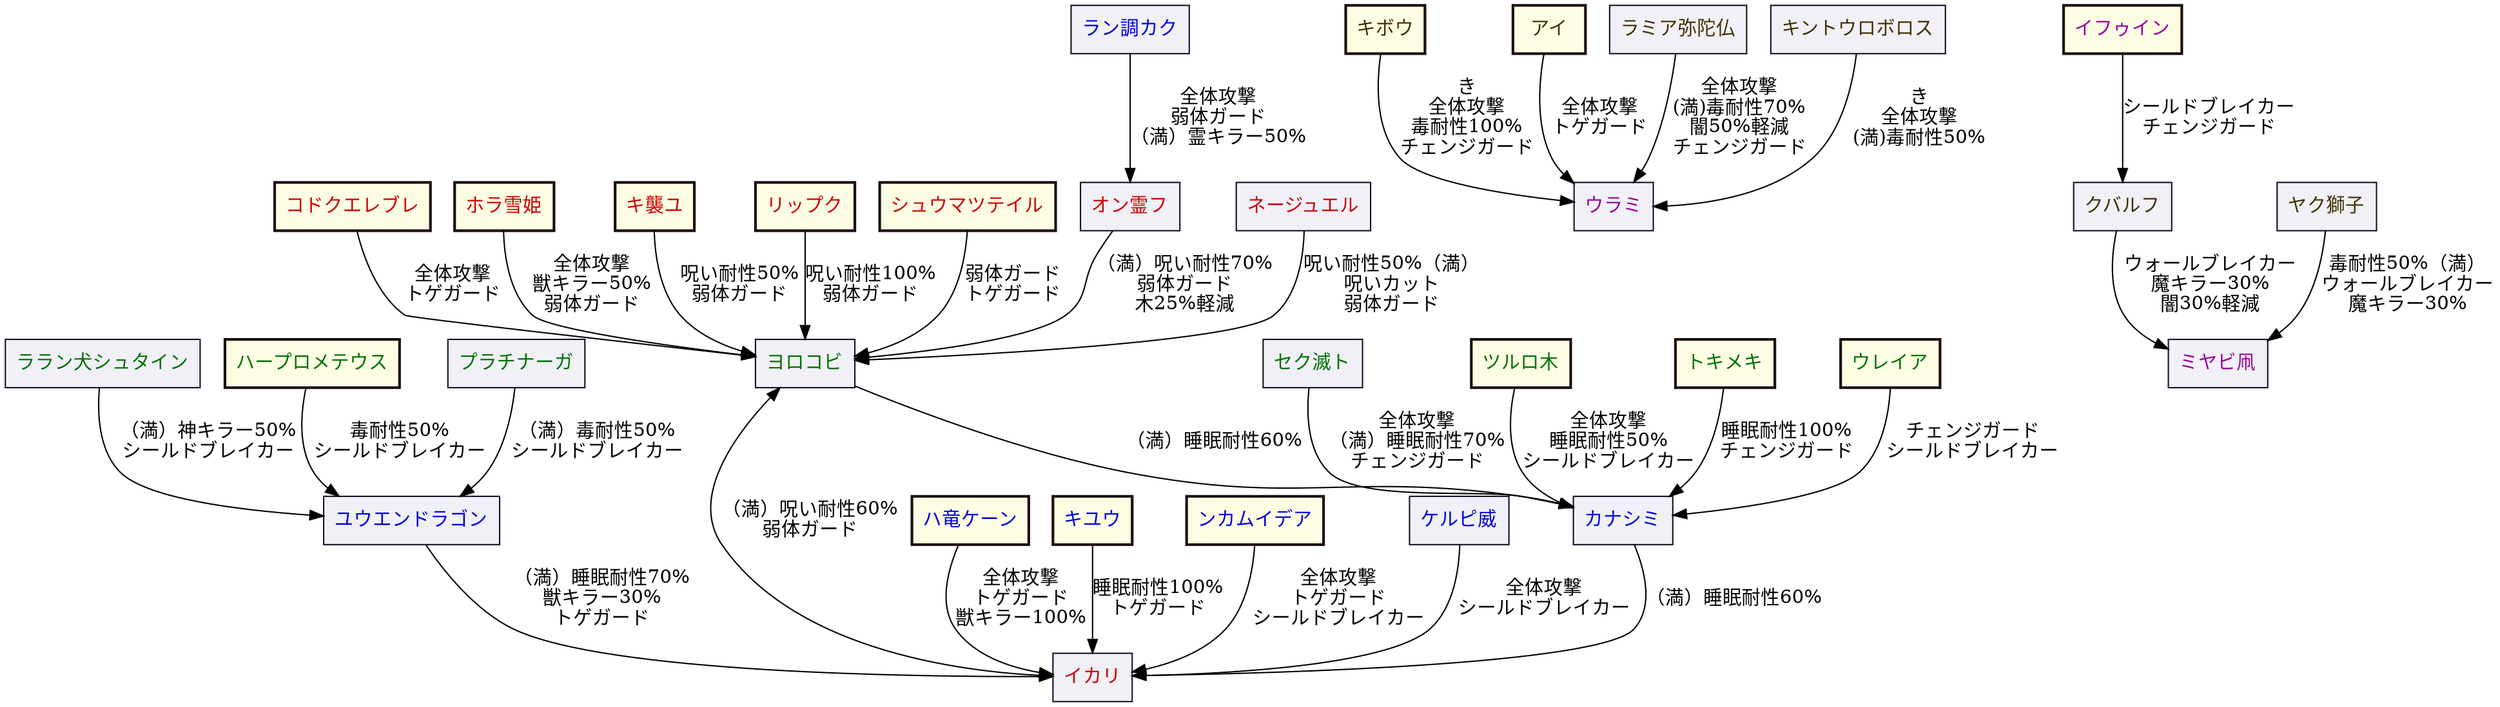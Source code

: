 digraph {
    // layout = circo;
    layout = dot;

    // settings for nodes
    node [ shape = box ];

    //-------------------------------------------------------
    // ガチャキャラ
    //-------------------------------------------------------

    // 設定
    node [ color="#1c0e0e" style="bold,filled" fillcolor="#fdfde4" ];

    kodoku [ label="コドクエレブレ" fontcolor="#cc0000" ];
    haryu [ label="ハ竜ケーン" fontcolor="#0000dd" ];
    tsururo [ label="ツルロ木" fontcolor="#007000" ];
    kibou [ label="キボウ" fontcolor="#403000" ];
    ai [ label="アイ" fontcolor="#403000" ];
    hapuro [ label="ハープロメテウス" fontcolor="#007000" ];
    tokime [ label="トキメキ" fontcolor="#007000" ];
    urei [ label="ウレイア" fontcolor="#007000" ];
    ifui [ label="イフゥイン" fontcolor="#990099" ];
    horayu [ label="ホラ雪姫" fontcolor="#cc0000" ];
    kiyu [ label="キユウ" fontcolor="#0000dd" ];
    nkamu [ label="ンカムイデア" fontcolor="#0000dd" ];
    kishuyu [ label="キ襲ユ" fontcolor="#cc0000" ];
    ripuku [ label="リップク" fontcolor="#cc0000" ];
    shumatsu [ label="シュウマツテイル" fontcolor="#cc0000" ];

    //-------------------------------------------------------
    // 上級15面キャラ
    //-------------------------------------------------------

    // 設定
    node [ color="#111122" style="solid,filled" fillcolor="#f0f0f6"];

    // marugo [ label="マルゴシアス" fontcolor="#cc0000" ];
    kerupi [ label="ケルピ威" fontcolor="#0000dd" ];
    sekume [ label="セク滅ト" fontcolor="#007000" ];
    ramia [ label="ラミア弥陀仏" fontcolor="#403000" ];
    // bihimo [ label="ビヒモスヤァ" fontcolor="#990099" ];

    //-------------------------------------------------------
    // 降臨キャラ
    //-------------------------------------------------------

    // 設定
    // node [ color="#111122" style="solid,filled" fillcolor="#f0f0f6"];

    kinto [ label="キントウロボロス" fontcolor="#403000" ];
    urami [ label="ウラミ" fontcolor="#990099" ];
    purachi [ label="プラチナーガ" fontcolor="#007000" ];
    yuen [ label="ユウエンドラゴン" fontcolor="#0000dd" ];
    raran [ label="ララン犬シュタイン" fontcolor="#007000" ];
    kanashi [ label="カナシミ" fontcolor="#0000dd" ];
    ikari [ label="イカリ" fontcolor="#cc0000" ];
    onryo [ label="オン霊フ" fontcolor="#cc0000" ];
    rancho [ label="ラン調カク" fontcolor="#0000dd" ];
    yoroko [ label="ヨロコビ" fontcolor="#007000" ];
    nejue [ label="ネージュエル" fontcolor="#cc0000" ];
    kubaru [ label="クバルフ" fontcolor="#403000" ];
    yakushi [ label="ヤク獅子" fontcolor="#403000" ];
    miyabi [ label="ミヤビ凧" fontcolor="#990099" ];

    //-------------------------------------------------------
    // ガチャキャラ適正
    //-------------------------------------------------------

    haryu -> ikari [ label="全体攻撃\nトゲガード\n獣キラー100%" ];
    tsururo -> kanashi [ label="全体攻撃\n睡眠耐性50%\nシールドブレイカー" ];
    kibou -> urami [ label="き\n全体攻撃\n毒耐性100%\nチェンジガード" ];
    ai -> urami [ label="全体攻撃\nトゲガード" ];
    hapuro -> yuen [ label="毒耐性50%\nシールドブレイカー" ];
    tokime -> kanashi [ label="睡眠耐性100%\nチェンジガード" ];
    urei -> kanashi [ label="チェンジガード\nシールドブレイカー" ];
    kiyu -> ikari [ label="睡眠耐性100%\nトゲガード" ];
    nkamu -> ikari [ label="全体攻撃\nトゲガード\nシールドブレイカー" ];
    kodoku -> yoroko [ label="全体攻撃\nトゲガード" ];
    horayu -> yoroko [ label="全体攻撃\n獣キラー50%\n弱体ガード" ];
    kishuyu -> yoroko [ label="呪い耐性50%\n弱体ガード" ];
    ripuku -> yoroko [ label="呪い耐性100%\n弱体ガード" ];
    shumatsu -> yoroko [ label="弱体ガード\nトゲガード" ];

    //-------------------------------------------------------
    // 上級15面キャラ適正
    //-------------------------------------------------------

    sekume -> kanashi [ label="全体攻撃\n（満）睡眠耐性70%\nチェンジガード" ];
    kerupi -> ikari [ label="全体攻撃\nシールドブレイカー" ];
    ramia -> urami [ label="全体攻撃\n(満)毒耐性70%\n闇50%軽減\nチェンジガード" ];

    //-------------------------------------------------------
    // 降臨キャラ適正
    //-------------------------------------------------------

    kinto -> urami [ label="き\n全体攻撃\n(満)毒耐性50%" ]
    purachi -> yuen [ label="（満）毒耐性50%\nシールドブレイカー" ];
    yuen -> ikari [ label="（満）睡眠耐性70%\n獣キラー30%\nトゲガード" ];
    raran -> yuen [ label="（満）神キラー50%\nシールドブレイカー" ];
    kanashi -> ikari [ label="（満）睡眠耐性60%" ];
    rancho -> onryo [ label="全体攻撃\n弱体ガード\n（満）霊キラー50%" ];
    ikari -> yoroko [ label="（満）呪い耐性60%\n弱体ガード" ];
    onryo -> yoroko [ label="（満）呪い耐性70%\n弱体ガード\n木25%軽減" ];
    yoroko -> kanashi [ label="（満）睡眠耐性60%" ];
    nejue -> yoroko [ label="呪い耐性50%（満）\n呪いカット\n弱体ガード" ];
    ifui -> kubaru [ label="シールドブレイカー\nチェンジガード" ];
    kubaru -> miyabi [ label="ウォールブレイカー\n魔キラー30%\n闇30%軽減" ];
    yakushi -> miyabi [ label="毒耐性50%（満）\nウォールブレイカー\n魔キラー30%" ];
}
